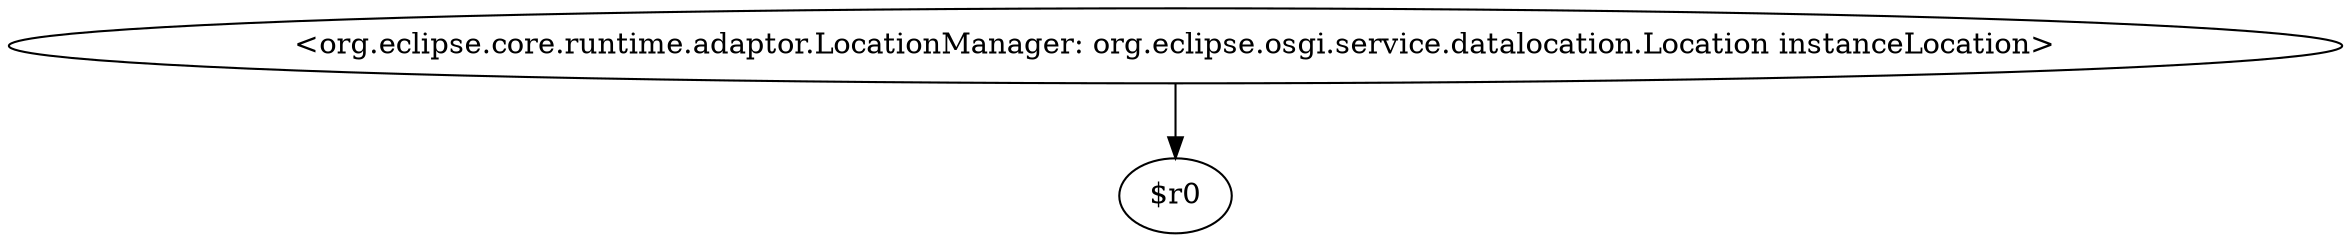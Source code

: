 digraph g {
0[label="<org.eclipse.core.runtime.adaptor.LocationManager: org.eclipse.osgi.service.datalocation.Location instanceLocation>"]
1[label="$r0"]
0->1[label=""]
}